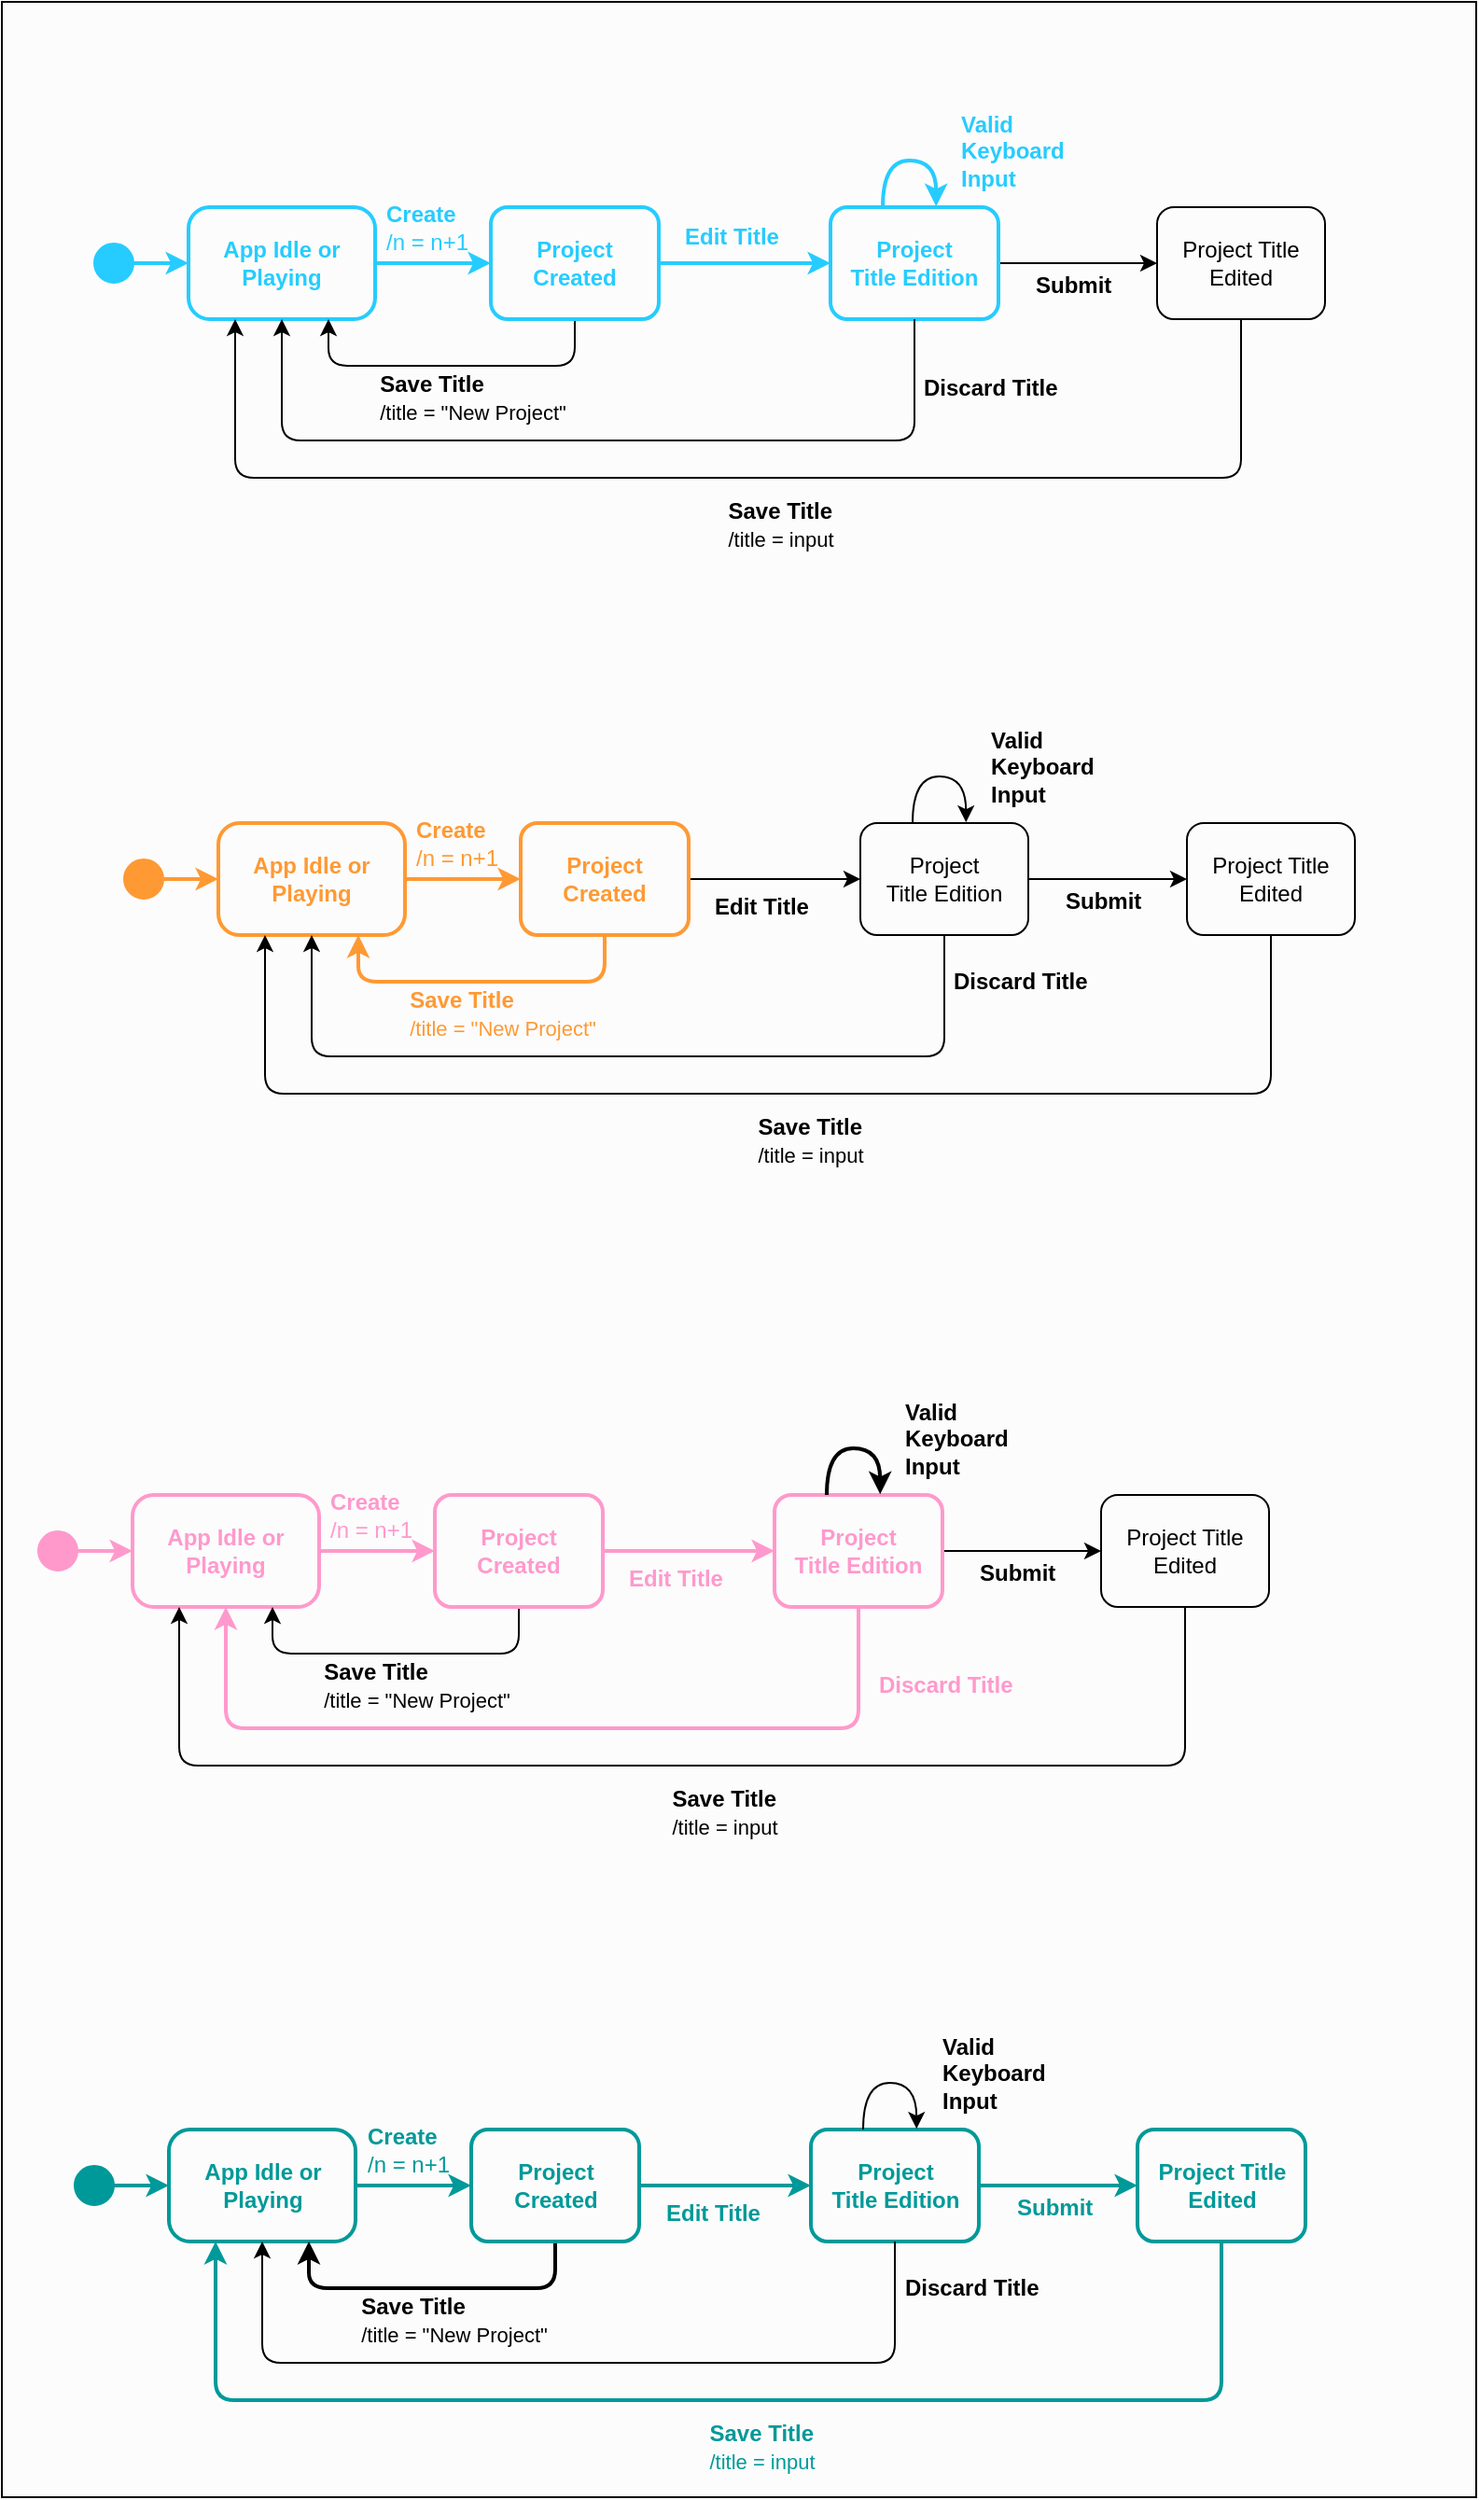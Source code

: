 <mxfile>
    <diagram id="VMVIUYLv-pnosSpSS8Mc" name="Page-1">
        <mxGraphModel dx="534" dy="590" grid="1" gridSize="10" guides="1" tooltips="1" connect="1" arrows="1" fold="1" page="1" pageScale="1" pageWidth="850" pageHeight="1100" math="0" shadow="0">
            <root>
                <mxCell id="0"/>
                <mxCell id="1" parent="0"/>
                <mxCell id="214" value="" style="rounded=0;whiteSpace=wrap;html=1;fillColor=#FCFCFC;" vertex="1" parent="1">
                    <mxGeometry x="30" y="33" width="790" height="1337" as="geometry"/>
                </mxCell>
                <mxCell id="129" style="edgeStyle=none;html=1;fontColor=#000000;labelBorderColor=none;strokeColor=#26CCFF;strokeWidth=2;" edge="1" parent="1" source="130" target="138">
                    <mxGeometry relative="1" as="geometry">
                        <mxPoint x="317" y="178" as="sourcePoint"/>
                        <mxPoint x="382" y="178" as="targetPoint"/>
                    </mxGeometry>
                </mxCell>
                <mxCell id="130" value="&lt;font color=&quot;#26ccff&quot;&gt;&lt;b&gt;App Idle or Playing&lt;/b&gt;&lt;/font&gt;" style="rounded=1;whiteSpace=wrap;html=1;arcSize=19;fillColor=none;fontColor=#000000;strokeColor=#26ccff;strokeWidth=2;" vertex="1" parent="1">
                    <mxGeometry x="130" y="143" width="100" height="60" as="geometry"/>
                </mxCell>
                <mxCell id="131" style="edgeStyle=none;html=1;exitX=1;exitY=0.5;exitDx=0;exitDy=0;entryX=0;entryY=0.5;entryDx=0;entryDy=0;fontColor=#000000;labelBorderColor=none;strokeColor=#26CCFF;strokeWidth=2;" edge="1" parent="1" source="132" target="130">
                    <mxGeometry relative="1" as="geometry"/>
                </mxCell>
                <mxCell id="132" value="" style="ellipse;fillColor=#26CCFF;strokeColor=#26CCFF;fontColor=#000000;strokeWidth=2;" vertex="1" parent="1">
                    <mxGeometry x="80" y="163" width="20" height="20" as="geometry"/>
                </mxCell>
                <mxCell id="133" value="&lt;font color=&quot;#26ccff&quot;&gt;&lt;b&gt;Create&lt;/b&gt;&lt;br&gt;&lt;/font&gt;&lt;div&gt;&lt;span&gt;&lt;font color=&quot;#26ccff&quot;&gt;/n = n+1&amp;nbsp;&lt;/font&gt;&lt;/span&gt;&lt;/div&gt;" style="text;html=1;align=left;verticalAlign=middle;resizable=0;points=[];autosize=1;strokeColor=none;fillColor=none;fontColor=#000000;strokeWidth=2;" vertex="1" parent="1">
                    <mxGeometry x="234" y="139" width="60" height="30" as="geometry"/>
                </mxCell>
                <mxCell id="134" value="&lt;div style=&quot;text-align: left&quot;&gt;&lt;br&gt;&lt;/div&gt;" style="text;html=1;align=center;verticalAlign=middle;resizable=0;points=[];autosize=1;strokeColor=none;fillColor=none;fontColor=#000000;" vertex="1" parent="1">
                    <mxGeometry x="437" y="308" width="20" height="20" as="geometry"/>
                </mxCell>
                <mxCell id="135" value="&lt;div style=&quot;text-align: left&quot;&gt;&lt;b&gt;Save Title&lt;br&gt;&lt;/b&gt;&lt;span style=&quot;font-size: 11px&quot;&gt;/title = &quot;New Project&quot;&lt;/span&gt;&lt;b&gt;&lt;br&gt;&lt;/b&gt;&lt;/div&gt;" style="text;html=1;align=center;verticalAlign=middle;resizable=0;points=[];autosize=1;strokeColor=none;fillColor=none;fontColor=#000000;" vertex="1" parent="1">
                    <mxGeometry x="222" y="230" width="120" height="30" as="geometry"/>
                </mxCell>
                <mxCell id="136" style="edgeStyle=none;html=1;strokeColor=#26CCFF;strokeWidth=2;" edge="1" parent="1" source="138" target="140">
                    <mxGeometry relative="1" as="geometry"/>
                </mxCell>
                <mxCell id="137" style="edgeStyle=none;html=1;entryX=0.75;entryY=1;entryDx=0;entryDy=0;strokeColor=#000000;" edge="1" parent="1" source="138" target="130">
                    <mxGeometry relative="1" as="geometry">
                        <Array as="points">
                            <mxPoint x="337" y="228"/>
                            <mxPoint x="205" y="228"/>
                        </Array>
                    </mxGeometry>
                </mxCell>
                <mxCell id="138" value="&lt;b&gt;&lt;font color=&quot;#26ccff&quot;&gt;Project&lt;br&gt;Created&lt;/font&gt;&lt;/b&gt;" style="rounded=1;whiteSpace=wrap;html=1;fillColor=none;fontColor=#000000;strokeColor=#26CCFF;strokeWidth=2;" vertex="1" parent="1">
                    <mxGeometry x="292" y="143" width="90" height="60" as="geometry"/>
                </mxCell>
                <mxCell id="139" style="edgeStyle=none;html=1;strokeColor=#000000;" edge="1" parent="1" source="140" target="143">
                    <mxGeometry relative="1" as="geometry"/>
                </mxCell>
                <mxCell id="140" value="&lt;font color=&quot;#26ccff&quot;&gt;&lt;b&gt;Project&lt;br&gt;Title Edition&lt;/b&gt;&lt;/font&gt;" style="rounded=1;whiteSpace=wrap;html=1;fillColor=none;fontColor=#000000;strokeColor=#26CCFF;strokeWidth=2;" vertex="1" parent="1">
                    <mxGeometry x="474" y="143" width="90" height="60" as="geometry"/>
                </mxCell>
                <mxCell id="141" style="edgeStyle=none;html=1;strokeColor=#000000;exitX=0.5;exitY=1;exitDx=0;exitDy=0;entryX=0.25;entryY=1;entryDx=0;entryDy=0;" edge="1" parent="1" source="143" target="130">
                    <mxGeometry relative="1" as="geometry">
                        <Array as="points">
                            <mxPoint x="694" y="288"/>
                            <mxPoint x="155" y="288"/>
                        </Array>
                    </mxGeometry>
                </mxCell>
                <mxCell id="142" style="edgeStyle=none;html=1;entryX=0.5;entryY=1;entryDx=0;entryDy=0;exitX=0.5;exitY=1;exitDx=0;exitDy=0;strokeColor=#000000;strokeWidth=1;" edge="1" parent="1" source="140" target="130">
                    <mxGeometry relative="1" as="geometry">
                        <Array as="points">
                            <mxPoint x="519" y="268"/>
                            <mxPoint x="180" y="268"/>
                        </Array>
                    </mxGeometry>
                </mxCell>
                <mxCell id="143" value="Project Title Edited" style="rounded=1;whiteSpace=wrap;html=1;fillColor=none;fontColor=#000000;strokeColor=#000000;" vertex="1" parent="1">
                    <mxGeometry x="649" y="143" width="90" height="60" as="geometry"/>
                </mxCell>
                <mxCell id="144" value="&lt;b&gt;Submit&lt;/b&gt;" style="text;html=1;align=left;verticalAlign=middle;resizable=0;points=[];autosize=1;strokeColor=none;fillColor=none;fontColor=#000000;" vertex="1" parent="1">
                    <mxGeometry x="582" y="175.0" width="60" height="20" as="geometry"/>
                </mxCell>
                <mxCell id="145" style="edgeStyle=orthogonalEdgeStyle;html=1;strokeColor=#26CCFF;entryX=0.629;entryY=-0.007;entryDx=0;entryDy=0;entryPerimeter=0;curved=1;strokeWidth=2;fontColor=#26CCFF;" edge="1" parent="1" target="140">
                    <mxGeometry relative="1" as="geometry">
                        <Array as="points">
                            <mxPoint x="502" y="118"/>
                            <mxPoint x="531" y="118"/>
                        </Array>
                        <mxPoint x="502" y="143" as="sourcePoint"/>
                    </mxGeometry>
                </mxCell>
                <mxCell id="146" value="&lt;span&gt;Valid &lt;br&gt;Keyboard &lt;br&gt;Input&lt;/span&gt;&lt;br&gt;&lt;div&gt;&lt;br&gt;&lt;/div&gt;" style="text;html=1;align=left;verticalAlign=middle;resizable=0;points=[];autosize=1;strokeColor=none;fillColor=none;fontColor=#26CCFF;fontStyle=1" vertex="1" parent="1">
                    <mxGeometry x="542" y="90.0" width="70" height="60" as="geometry"/>
                </mxCell>
                <mxCell id="147" value="&lt;b&gt;&lt;font color=&quot;#26ccff&quot;&gt;Edit Title&lt;/font&gt;&lt;br&gt;&lt;/b&gt;" style="text;html=1;align=left;verticalAlign=middle;resizable=0;points=[];autosize=1;strokeColor=none;fillColor=none;fontColor=#000000;" vertex="1" parent="1">
                    <mxGeometry x="393.5" y="149.0" width="70" height="20" as="geometry"/>
                </mxCell>
                <mxCell id="148" value="&lt;b&gt;Discard Title&lt;/b&gt;" style="text;html=1;align=left;verticalAlign=middle;resizable=0;points=[];autosize=1;strokeColor=none;fillColor=none;fontColor=#000000;" vertex="1" parent="1">
                    <mxGeometry x="522" y="230.0" width="90" height="20" as="geometry"/>
                </mxCell>
                <mxCell id="149" value="&lt;div style=&quot;text-align: left&quot;&gt;&lt;b&gt;Save Title&lt;br&gt;&lt;/b&gt;&lt;span style=&quot;font-size: 11px&quot;&gt;/title = input&lt;/span&gt;&lt;b&gt;&lt;br&gt;&lt;/b&gt;&lt;/div&gt;" style="text;html=1;align=center;verticalAlign=middle;resizable=0;points=[];autosize=1;strokeColor=none;fillColor=none;fontColor=#000000;" vertex="1" parent="1">
                    <mxGeometry x="412" y="298" width="70" height="30" as="geometry"/>
                </mxCell>
                <mxCell id="150" style="edgeStyle=none;html=1;fontColor=#000000;labelBorderColor=none;strokeColor=#FF9933;strokeWidth=2;" edge="1" parent="1" source="151" target="159">
                    <mxGeometry relative="1" as="geometry">
                        <mxPoint x="333" y="508" as="sourcePoint"/>
                        <mxPoint x="398" y="508" as="targetPoint"/>
                    </mxGeometry>
                </mxCell>
                <mxCell id="151" value="&lt;font color=&quot;#ff9933&quot;&gt;&lt;b&gt;App Idle or Playing&lt;/b&gt;&lt;/font&gt;" style="rounded=1;whiteSpace=wrap;html=1;arcSize=19;fillColor=none;fontColor=#000000;strokeColor=#ff9933;strokeWidth=2;" vertex="1" parent="1">
                    <mxGeometry x="146" y="473" width="100" height="60" as="geometry"/>
                </mxCell>
                <mxCell id="152" style="edgeStyle=none;html=1;exitX=1;exitY=0.5;exitDx=0;exitDy=0;entryX=0;entryY=0.5;entryDx=0;entryDy=0;fontColor=#000000;labelBorderColor=none;strokeColor=#ff9933;strokeWidth=2;" edge="1" parent="1" source="153" target="151">
                    <mxGeometry relative="1" as="geometry"/>
                </mxCell>
                <mxCell id="153" value="" style="ellipse;fillColor=#FF9933;strokeColor=#ff9933;fontColor=#000000;strokeWidth=2;" vertex="1" parent="1">
                    <mxGeometry x="96" y="493" width="20" height="20" as="geometry"/>
                </mxCell>
                <mxCell id="154" value="&lt;font color=&quot;#ff9933&quot;&gt;&lt;b&gt;Create&lt;/b&gt;&lt;br&gt;&lt;/font&gt;&lt;div&gt;&lt;span&gt;&lt;font color=&quot;#ff9933&quot;&gt;/n = n+1&amp;nbsp;&lt;/font&gt;&lt;/span&gt;&lt;/div&gt;" style="text;html=1;align=left;verticalAlign=middle;resizable=0;points=[];autosize=1;strokeColor=none;fillColor=none;fontColor=#000000;strokeWidth=2;" vertex="1" parent="1">
                    <mxGeometry x="250" y="469" width="60" height="30" as="geometry"/>
                </mxCell>
                <mxCell id="155" value="&lt;div style=&quot;text-align: left&quot;&gt;&lt;br&gt;&lt;/div&gt;" style="text;html=1;align=center;verticalAlign=middle;resizable=0;points=[];autosize=1;strokeColor=none;fillColor=none;fontColor=#000000;" vertex="1" parent="1">
                    <mxGeometry x="453" y="638" width="20" height="20" as="geometry"/>
                </mxCell>
                <mxCell id="156" value="&lt;div style=&quot;text-align: left&quot;&gt;&lt;font color=&quot;#ff9933&quot;&gt;&lt;b&gt;Save Title&lt;br&gt;&lt;/b&gt;&lt;span style=&quot;font-size: 11px&quot;&gt;/title = &quot;New Project&quot;&lt;/span&gt;&lt;/font&gt;&lt;b&gt;&lt;br&gt;&lt;/b&gt;&lt;/div&gt;" style="text;html=1;align=center;verticalAlign=middle;resizable=0;points=[];autosize=1;strokeColor=none;fillColor=none;fontColor=#000000;strokeWidth=2;" vertex="1" parent="1">
                    <mxGeometry x="238" y="560" width="120" height="30" as="geometry"/>
                </mxCell>
                <mxCell id="157" style="edgeStyle=none;html=1;strokeColor=#000000;" edge="1" parent="1" source="159" target="161">
                    <mxGeometry relative="1" as="geometry"/>
                </mxCell>
                <mxCell id="158" style="edgeStyle=none;html=1;entryX=0.75;entryY=1;entryDx=0;entryDy=0;strokeColor=#FF9933;strokeWidth=2;" edge="1" parent="1" source="159" target="151">
                    <mxGeometry relative="1" as="geometry">
                        <Array as="points">
                            <mxPoint x="353" y="558"/>
                            <mxPoint x="221" y="558"/>
                        </Array>
                    </mxGeometry>
                </mxCell>
                <mxCell id="159" value="&lt;font color=&quot;#ff9933&quot;&gt;&lt;b&gt;Project&lt;br&gt;Created&lt;/b&gt;&lt;/font&gt;" style="rounded=1;whiteSpace=wrap;html=1;fillColor=none;fontColor=#000000;strokeColor=#FF9933;strokeWidth=2;" vertex="1" parent="1">
                    <mxGeometry x="308" y="473" width="90" height="60" as="geometry"/>
                </mxCell>
                <mxCell id="160" style="edgeStyle=none;html=1;strokeColor=#000000;" edge="1" parent="1" source="161" target="164">
                    <mxGeometry relative="1" as="geometry"/>
                </mxCell>
                <mxCell id="161" value="Project&lt;br&gt;Title Edition" style="rounded=1;whiteSpace=wrap;html=1;fillColor=none;fontColor=#000000;strokeColor=#000000;" vertex="1" parent="1">
                    <mxGeometry x="490" y="473" width="90" height="60" as="geometry"/>
                </mxCell>
                <mxCell id="162" style="edgeStyle=none;html=1;strokeColor=#000000;exitX=0.5;exitY=1;exitDx=0;exitDy=0;entryX=0.25;entryY=1;entryDx=0;entryDy=0;" edge="1" parent="1" source="164" target="151">
                    <mxGeometry relative="1" as="geometry">
                        <Array as="points">
                            <mxPoint x="710" y="618"/>
                            <mxPoint x="171" y="618"/>
                        </Array>
                    </mxGeometry>
                </mxCell>
                <mxCell id="163" style="edgeStyle=none;html=1;entryX=0.5;entryY=1;entryDx=0;entryDy=0;exitX=0.5;exitY=1;exitDx=0;exitDy=0;strokeColor=#000000;" edge="1" parent="1" source="161" target="151">
                    <mxGeometry relative="1" as="geometry">
                        <Array as="points">
                            <mxPoint x="535" y="598"/>
                            <mxPoint x="196" y="598"/>
                        </Array>
                    </mxGeometry>
                </mxCell>
                <mxCell id="164" value="Project Title Edited" style="rounded=1;whiteSpace=wrap;html=1;fillColor=none;fontColor=#000000;strokeColor=#000000;" vertex="1" parent="1">
                    <mxGeometry x="665" y="473" width="90" height="60" as="geometry"/>
                </mxCell>
                <mxCell id="165" value="&lt;b&gt;Submit&lt;/b&gt;" style="text;html=1;align=left;verticalAlign=middle;resizable=0;points=[];autosize=1;strokeColor=none;fillColor=none;fontColor=#000000;" vertex="1" parent="1">
                    <mxGeometry x="598" y="505.0" width="60" height="20" as="geometry"/>
                </mxCell>
                <mxCell id="166" style="edgeStyle=orthogonalEdgeStyle;html=1;strokeColor=#000000;entryX=0.629;entryY=-0.007;entryDx=0;entryDy=0;entryPerimeter=0;curved=1;" edge="1" parent="1" target="161">
                    <mxGeometry relative="1" as="geometry">
                        <Array as="points">
                            <mxPoint x="518" y="448"/>
                            <mxPoint x="547" y="448"/>
                        </Array>
                        <mxPoint x="518" y="473" as="sourcePoint"/>
                    </mxGeometry>
                </mxCell>
                <mxCell id="167" value="&lt;b&gt;Valid &lt;br&gt;Keyboard &lt;br&gt;Input&lt;/b&gt;&lt;br&gt;&lt;div&gt;&lt;br&gt;&lt;/div&gt;" style="text;html=1;align=left;verticalAlign=middle;resizable=0;points=[];autosize=1;strokeColor=none;fillColor=none;fontColor=#000000;" vertex="1" parent="1">
                    <mxGeometry x="558" y="420.0" width="70" height="60" as="geometry"/>
                </mxCell>
                <mxCell id="168" value="&lt;b&gt;Edit Title&lt;br&gt;&lt;/b&gt;" style="text;html=1;align=left;verticalAlign=middle;resizable=0;points=[];autosize=1;strokeColor=none;fillColor=none;fontColor=#000000;" vertex="1" parent="1">
                    <mxGeometry x="410" y="508.0" width="70" height="20" as="geometry"/>
                </mxCell>
                <mxCell id="169" value="&lt;b&gt;Discard Title&lt;/b&gt;" style="text;html=1;align=left;verticalAlign=middle;resizable=0;points=[];autosize=1;strokeColor=none;fillColor=none;fontColor=#000000;" vertex="1" parent="1">
                    <mxGeometry x="538" y="548" width="90" height="20" as="geometry"/>
                </mxCell>
                <mxCell id="170" value="&lt;div style=&quot;text-align: left&quot;&gt;&lt;b&gt;Save Title&lt;br&gt;&lt;/b&gt;&lt;span style=&quot;font-size: 11px&quot;&gt;/title = input&lt;/span&gt;&lt;b&gt;&lt;br&gt;&lt;/b&gt;&lt;/div&gt;" style="text;html=1;align=center;verticalAlign=middle;resizable=0;points=[];autosize=1;strokeColor=none;fillColor=none;fontColor=#000000;" vertex="1" parent="1">
                    <mxGeometry x="428" y="628" width="70" height="30" as="geometry"/>
                </mxCell>
                <mxCell id="171" style="edgeStyle=none;html=1;fontColor=#FF99CC;labelBorderColor=none;strokeColor=#FF99CC;strokeWidth=2;" edge="1" parent="1" source="172" target="180">
                    <mxGeometry relative="1" as="geometry">
                        <mxPoint x="287" y="868" as="sourcePoint"/>
                        <mxPoint x="352" y="868" as="targetPoint"/>
                    </mxGeometry>
                </mxCell>
                <mxCell id="172" value="&lt;b&gt;App Idle or Playing&lt;/b&gt;" style="rounded=1;whiteSpace=wrap;html=1;arcSize=19;fillColor=none;fontColor=#FF99CC;strokeColor=#FF99CC;strokeWidth=2;" vertex="1" parent="1">
                    <mxGeometry x="100" y="833" width="100" height="60" as="geometry"/>
                </mxCell>
                <mxCell id="173" style="edgeStyle=none;html=1;exitX=1;exitY=0.5;exitDx=0;exitDy=0;entryX=0;entryY=0.5;entryDx=0;entryDy=0;fontColor=#FF99CC;labelBorderColor=none;strokeColor=#FF99CC;strokeWidth=2;" edge="1" parent="1" source="174" target="172">
                    <mxGeometry relative="1" as="geometry"/>
                </mxCell>
                <mxCell id="174" value="" style="ellipse;fillColor=#FF99CC;strokeColor=#FF99CC;fontColor=#FF99CC;strokeWidth=2;" vertex="1" parent="1">
                    <mxGeometry x="50" y="853" width="20" height="20" as="geometry"/>
                </mxCell>
                <mxCell id="175" value="&lt;b&gt;Create&lt;/b&gt;&lt;br&gt;&lt;div&gt;&lt;span&gt;/n = n+1&amp;nbsp;&lt;/span&gt;&lt;/div&gt;" style="text;html=1;align=left;verticalAlign=middle;resizable=0;points=[];autosize=1;strokeColor=none;fillColor=none;fontColor=#FF99CC;strokeWidth=2;" vertex="1" parent="1">
                    <mxGeometry x="204" y="829" width="60" height="30" as="geometry"/>
                </mxCell>
                <mxCell id="176" value="&lt;div style=&quot;text-align: left&quot;&gt;&lt;br&gt;&lt;/div&gt;" style="text;html=1;align=center;verticalAlign=middle;resizable=0;points=[];autosize=1;strokeColor=none;fillColor=none;fontColor=#000000;" vertex="1" parent="1">
                    <mxGeometry x="407" y="998" width="20" height="20" as="geometry"/>
                </mxCell>
                <mxCell id="177" value="&lt;div style=&quot;text-align: left&quot;&gt;&lt;b&gt;Save Title&lt;br&gt;&lt;/b&gt;&lt;span style=&quot;font-size: 11px&quot;&gt;/title = &quot;New Project&quot;&lt;/span&gt;&lt;b&gt;&lt;br&gt;&lt;/b&gt;&lt;/div&gt;" style="text;html=1;align=center;verticalAlign=middle;resizable=0;points=[];autosize=1;strokeColor=none;fillColor=none;fontColor=#000000;" vertex="1" parent="1">
                    <mxGeometry x="192" y="920" width="120" height="30" as="geometry"/>
                </mxCell>
                <mxCell id="178" style="edgeStyle=none;html=1;strokeColor=#FF99CC;strokeWidth=2;fontColor=#FF99CC;" edge="1" parent="1" source="180" target="182">
                    <mxGeometry relative="1" as="geometry"/>
                </mxCell>
                <mxCell id="179" style="edgeStyle=none;html=1;entryX=0.75;entryY=1;entryDx=0;entryDy=0;strokeColor=#000000;" edge="1" parent="1" source="180" target="172">
                    <mxGeometry relative="1" as="geometry">
                        <Array as="points">
                            <mxPoint x="307" y="918"/>
                            <mxPoint x="175" y="918"/>
                        </Array>
                    </mxGeometry>
                </mxCell>
                <mxCell id="180" value="&lt;b&gt;Project&lt;br&gt;Created&lt;/b&gt;" style="rounded=1;whiteSpace=wrap;html=1;fillColor=none;fontColor=#FF99CC;strokeColor=#FF99CC;strokeWidth=2;" vertex="1" parent="1">
                    <mxGeometry x="262" y="833" width="90" height="60" as="geometry"/>
                </mxCell>
                <mxCell id="181" style="edgeStyle=none;html=1;strokeColor=#000000;" edge="1" parent="1" source="182" target="185">
                    <mxGeometry relative="1" as="geometry"/>
                </mxCell>
                <mxCell id="182" value="&lt;b&gt;Project&lt;br&gt;Title Edition&lt;/b&gt;" style="rounded=1;whiteSpace=wrap;html=1;fillColor=none;fontColor=#FF99CC;strokeColor=#FF99CC;strokeWidth=2;" vertex="1" parent="1">
                    <mxGeometry x="444" y="833" width="90" height="60" as="geometry"/>
                </mxCell>
                <mxCell id="183" style="edgeStyle=none;html=1;strokeColor=#000000;exitX=0.5;exitY=1;exitDx=0;exitDy=0;entryX=0.25;entryY=1;entryDx=0;entryDy=0;" edge="1" parent="1" source="185" target="172">
                    <mxGeometry relative="1" as="geometry">
                        <Array as="points">
                            <mxPoint x="664" y="978"/>
                            <mxPoint x="125" y="978"/>
                        </Array>
                    </mxGeometry>
                </mxCell>
                <mxCell id="184" style="edgeStyle=none;html=1;entryX=0.5;entryY=1;entryDx=0;entryDy=0;exitX=0.5;exitY=1;exitDx=0;exitDy=0;strokeColor=#FF99CC;fontColor=#FF99CC;strokeWidth=2;" edge="1" parent="1" source="182" target="172">
                    <mxGeometry relative="1" as="geometry">
                        <Array as="points">
                            <mxPoint x="489" y="958"/>
                            <mxPoint x="150" y="958"/>
                        </Array>
                    </mxGeometry>
                </mxCell>
                <mxCell id="185" value="Project Title Edited" style="rounded=1;whiteSpace=wrap;html=1;fillColor=none;fontColor=#000000;strokeColor=#000000;" vertex="1" parent="1">
                    <mxGeometry x="619" y="833" width="90" height="60" as="geometry"/>
                </mxCell>
                <mxCell id="186" value="&lt;b&gt;Submit&lt;/b&gt;" style="text;html=1;align=left;verticalAlign=middle;resizable=0;points=[];autosize=1;strokeColor=none;fillColor=none;fontColor=#000000;" vertex="1" parent="1">
                    <mxGeometry x="552" y="865" width="60" height="20" as="geometry"/>
                </mxCell>
                <mxCell id="187" style="edgeStyle=orthogonalEdgeStyle;html=1;strokeColor=#000000;entryX=0.629;entryY=-0.007;entryDx=0;entryDy=0;entryPerimeter=0;curved=1;strokeWidth=2;fontColor=#000000;" edge="1" parent="1" target="182">
                    <mxGeometry relative="1" as="geometry">
                        <Array as="points">
                            <mxPoint x="472" y="808"/>
                            <mxPoint x="501" y="808"/>
                        </Array>
                        <mxPoint x="472" y="833" as="sourcePoint"/>
                    </mxGeometry>
                </mxCell>
                <mxCell id="188" value="&lt;b&gt;Valid &lt;br&gt;Keyboard &lt;br&gt;Input&lt;/b&gt;&lt;br&gt;&lt;div&gt;&lt;br&gt;&lt;/div&gt;" style="text;html=1;align=left;verticalAlign=middle;resizable=0;points=[];autosize=1;strokeColor=none;fillColor=none;fontColor=#000000;" vertex="1" parent="1">
                    <mxGeometry x="512" y="780" width="70" height="60" as="geometry"/>
                </mxCell>
                <mxCell id="189" value="&lt;b&gt;Edit Title&lt;br&gt;&lt;/b&gt;" style="text;html=1;align=left;verticalAlign=middle;resizable=0;points=[];autosize=1;strokeColor=none;fillColor=none;fontColor=#FF99CC;strokeWidth=2;" vertex="1" parent="1">
                    <mxGeometry x="364" y="868" width="70" height="20" as="geometry"/>
                </mxCell>
                <mxCell id="190" value="&lt;b&gt;Discard Title&lt;/b&gt;" style="text;html=1;align=left;verticalAlign=middle;resizable=0;points=[];autosize=1;strokeColor=none;fillColor=none;fontColor=#FF99CC;" vertex="1" parent="1">
                    <mxGeometry x="498" y="925" width="90" height="20" as="geometry"/>
                </mxCell>
                <mxCell id="191" value="&lt;div style=&quot;text-align: left&quot;&gt;&lt;b&gt;Save Title&lt;br&gt;&lt;/b&gt;&lt;span style=&quot;font-size: 11px&quot;&gt;/title = input&lt;/span&gt;&lt;b&gt;&lt;br&gt;&lt;/b&gt;&lt;/div&gt;" style="text;html=1;align=center;verticalAlign=middle;resizable=0;points=[];autosize=1;strokeColor=none;fillColor=none;fontColor=#000000;" vertex="1" parent="1">
                    <mxGeometry x="382" y="988" width="70" height="30" as="geometry"/>
                </mxCell>
                <mxCell id="193" style="edgeStyle=none;html=1;fontColor=#000000;labelBorderColor=none;strokeColor=#009999;strokeWidth=2;" edge="1" parent="1" source="194" target="202">
                    <mxGeometry relative="1" as="geometry">
                        <mxPoint x="306.5" y="1208" as="sourcePoint"/>
                        <mxPoint x="371.5" y="1208" as="targetPoint"/>
                    </mxGeometry>
                </mxCell>
                <mxCell id="194" value="&lt;b&gt;App Idle or Playing&lt;/b&gt;" style="rounded=1;whiteSpace=wrap;html=1;arcSize=19;fillColor=none;fontColor=#009999;strokeColor=#009999;strokeWidth=2;" vertex="1" parent="1">
                    <mxGeometry x="119.5" y="1173" width="100" height="60" as="geometry"/>
                </mxCell>
                <mxCell id="195" style="edgeStyle=none;html=1;exitX=1;exitY=0.5;exitDx=0;exitDy=0;entryX=0;entryY=0.5;entryDx=0;entryDy=0;fontColor=#000000;labelBorderColor=none;strokeColor=#009999;strokeWidth=2;" edge="1" parent="1" source="196" target="194">
                    <mxGeometry relative="1" as="geometry"/>
                </mxCell>
                <mxCell id="196" value="" style="ellipse;fillColor=#009999;strokeColor=#009999;fontColor=#000000;strokeWidth=2;" vertex="1" parent="1">
                    <mxGeometry x="69.5" y="1193" width="20" height="20" as="geometry"/>
                </mxCell>
                <mxCell id="197" value="&lt;font color=&quot;#009999&quot;&gt;&lt;b&gt;Create&lt;/b&gt;&lt;br&gt;&lt;/font&gt;&lt;div&gt;&lt;span&gt;&lt;font color=&quot;#009999&quot;&gt;/n = n+1&amp;nbsp;&lt;/font&gt;&lt;/span&gt;&lt;/div&gt;" style="text;html=1;align=left;verticalAlign=middle;resizable=0;points=[];autosize=1;strokeColor=none;fillColor=none;fontColor=#000000;strokeWidth=2;" vertex="1" parent="1">
                    <mxGeometry x="223.5" y="1169" width="60" height="30" as="geometry"/>
                </mxCell>
                <mxCell id="198" value="&lt;div style=&quot;text-align: left&quot;&gt;&lt;br&gt;&lt;/div&gt;" style="text;html=1;align=center;verticalAlign=middle;resizable=0;points=[];autosize=1;strokeColor=none;fillColor=none;fontColor=#009999;" vertex="1" parent="1">
                    <mxGeometry x="426.5" y="1338" width="20" height="20" as="geometry"/>
                </mxCell>
                <mxCell id="199" value="&lt;div style=&quot;text-align: left&quot;&gt;&lt;b&gt;Save Title&lt;br&gt;&lt;/b&gt;&lt;span style=&quot;font-size: 11px&quot;&gt;/title = &quot;New Project&quot;&lt;/span&gt;&lt;b&gt;&lt;br&gt;&lt;/b&gt;&lt;/div&gt;" style="text;html=1;align=center;verticalAlign=middle;resizable=0;points=[];autosize=1;strokeColor=none;fillColor=none;fontColor=#000000;" vertex="1" parent="1">
                    <mxGeometry x="211.5" y="1260" width="120" height="30" as="geometry"/>
                </mxCell>
                <mxCell id="200" style="edgeStyle=none;html=1;strokeColor=#009999;strokeWidth=2;" edge="1" parent="1" source="202" target="204">
                    <mxGeometry relative="1" as="geometry"/>
                </mxCell>
                <mxCell id="201" style="edgeStyle=none;html=1;entryX=0.75;entryY=1;entryDx=0;entryDy=0;strokeColor=#000000;strokeWidth=2;" edge="1" parent="1" source="202" target="194">
                    <mxGeometry relative="1" as="geometry">
                        <Array as="points">
                            <mxPoint x="326.5" y="1258"/>
                            <mxPoint x="194.5" y="1258"/>
                        </Array>
                    </mxGeometry>
                </mxCell>
                <mxCell id="202" value="&lt;b&gt;Project&lt;br&gt;Created&lt;/b&gt;" style="rounded=1;whiteSpace=wrap;html=1;fillColor=none;fontColor=#009999;strokeColor=#009999;strokeWidth=2;" vertex="1" parent="1">
                    <mxGeometry x="281.5" y="1173" width="90" height="60" as="geometry"/>
                </mxCell>
                <mxCell id="203" style="edgeStyle=none;html=1;strokeColor=#009999;strokeWidth=2;" edge="1" parent="1" source="204" target="207">
                    <mxGeometry relative="1" as="geometry"/>
                </mxCell>
                <mxCell id="204" value="&lt;b&gt;Project&lt;br&gt;Title Edition&lt;/b&gt;" style="rounded=1;whiteSpace=wrap;html=1;fillColor=none;fontColor=#009999;strokeColor=#009999;strokeWidth=2;" vertex="1" parent="1">
                    <mxGeometry x="463.5" y="1173" width="90" height="60" as="geometry"/>
                </mxCell>
                <mxCell id="205" style="edgeStyle=none;html=1;strokeColor=#009999;exitX=0.5;exitY=1;exitDx=0;exitDy=0;entryX=0.25;entryY=1;entryDx=0;entryDy=0;fontColor=#009999;strokeWidth=2;" edge="1" parent="1" source="207" target="194">
                    <mxGeometry relative="1" as="geometry">
                        <Array as="points">
                            <mxPoint x="683.5" y="1318"/>
                            <mxPoint x="144.5" y="1318"/>
                        </Array>
                    </mxGeometry>
                </mxCell>
                <mxCell id="206" style="edgeStyle=none;html=1;entryX=0.5;entryY=1;entryDx=0;entryDy=0;exitX=0.5;exitY=1;exitDx=0;exitDy=0;strokeColor=#000000;" edge="1" parent="1" source="204" target="194">
                    <mxGeometry relative="1" as="geometry">
                        <Array as="points">
                            <mxPoint x="508.5" y="1298"/>
                            <mxPoint x="169.5" y="1298"/>
                        </Array>
                    </mxGeometry>
                </mxCell>
                <mxCell id="207" value="&lt;b&gt;Project Title Edited&lt;/b&gt;" style="rounded=1;whiteSpace=wrap;html=1;fillColor=none;fontColor=#009999;strokeColor=#009999;strokeWidth=2;" vertex="1" parent="1">
                    <mxGeometry x="638.5" y="1173" width="90" height="60" as="geometry"/>
                </mxCell>
                <mxCell id="208" value="&lt;b&gt;&lt;font color=&quot;#009999&quot;&gt;Submit&lt;/font&gt;&lt;/b&gt;" style="text;html=1;align=left;verticalAlign=middle;resizable=0;points=[];autosize=1;strokeColor=none;fillColor=none;fontColor=#000000;strokeWidth=2;" vertex="1" parent="1">
                    <mxGeometry x="571.5" y="1205" width="60" height="20" as="geometry"/>
                </mxCell>
                <mxCell id="209" style="edgeStyle=orthogonalEdgeStyle;html=1;strokeColor=#000000;entryX=0.629;entryY=-0.007;entryDx=0;entryDy=0;entryPerimeter=0;curved=1;strokeWidth=1;" edge="1" parent="1" target="204">
                    <mxGeometry relative="1" as="geometry">
                        <Array as="points">
                            <mxPoint x="491.5" y="1148"/>
                            <mxPoint x="520.5" y="1148"/>
                        </Array>
                        <mxPoint x="491.5" y="1173" as="sourcePoint"/>
                    </mxGeometry>
                </mxCell>
                <mxCell id="210" value="&lt;b&gt;Valid &lt;br&gt;Keyboard &lt;br&gt;Input&lt;/b&gt;&lt;br&gt;&lt;div&gt;&lt;br&gt;&lt;/div&gt;" style="text;html=1;align=left;verticalAlign=middle;resizable=0;points=[];autosize=1;strokeColor=none;fillColor=none;fontColor=#000000;strokeWidth=2;" vertex="1" parent="1">
                    <mxGeometry x="531.5" y="1120" width="70" height="60" as="geometry"/>
                </mxCell>
                <mxCell id="211" value="&lt;b&gt;&lt;font color=&quot;#009999&quot;&gt;Edit Title&lt;/font&gt;&lt;br&gt;&lt;/b&gt;" style="text;html=1;align=left;verticalAlign=middle;resizable=0;points=[];autosize=1;strokeColor=none;fillColor=none;fontColor=#000000;strokeWidth=2;" vertex="1" parent="1">
                    <mxGeometry x="383.5" y="1208" width="70" height="20" as="geometry"/>
                </mxCell>
                <mxCell id="212" value="&lt;b&gt;Discard Title&lt;/b&gt;" style="text;html=1;align=left;verticalAlign=middle;resizable=0;points=[];autosize=1;strokeColor=none;fillColor=none;fontColor=#000000;strokeWidth=2;" vertex="1" parent="1">
                    <mxGeometry x="511.5" y="1248" width="90" height="20" as="geometry"/>
                </mxCell>
                <mxCell id="213" value="&lt;div style=&quot;text-align: left&quot;&gt;&lt;b&gt;Save Title&lt;br&gt;&lt;/b&gt;&lt;span style=&quot;font-size: 11px&quot;&gt;/title = input&lt;/span&gt;&lt;b&gt;&lt;br&gt;&lt;/b&gt;&lt;/div&gt;" style="text;html=1;align=center;verticalAlign=middle;resizable=0;points=[];autosize=1;strokeColor=none;fillColor=none;fontColor=#009999;" vertex="1" parent="1">
                    <mxGeometry x="401.5" y="1328" width="70" height="30" as="geometry"/>
                </mxCell>
            </root>
        </mxGraphModel>
    </diagram>
</mxfile>